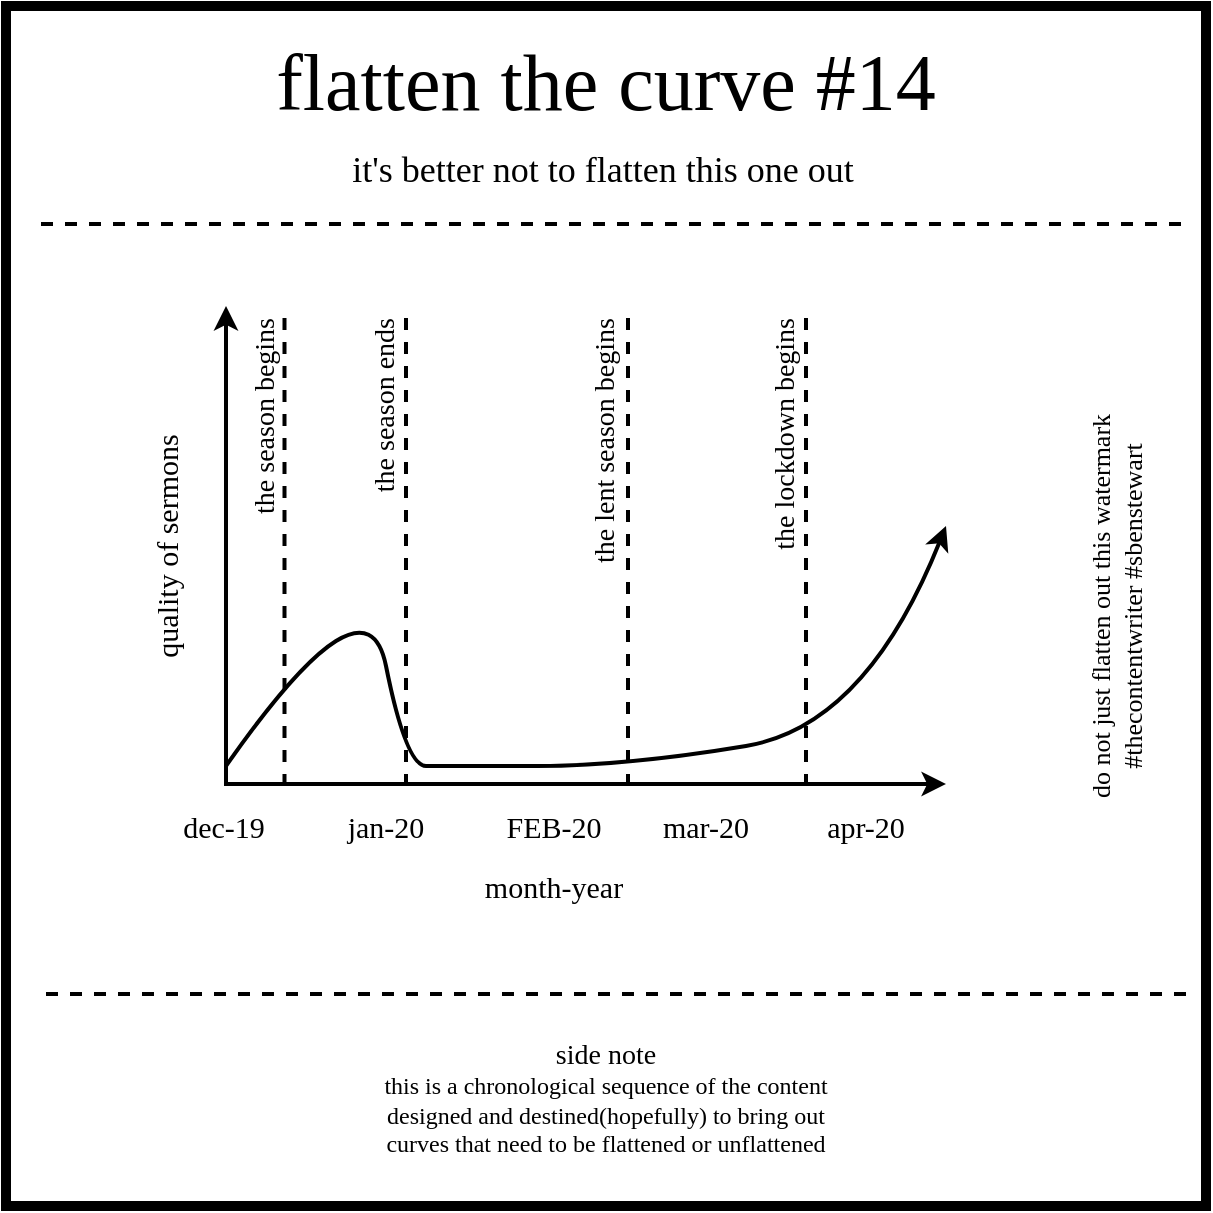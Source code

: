 <mxfile version="12.9.10" type="device"><diagram id="dX7Dphyso45SB9-RoEhv" name="Page-1"><mxGraphModel dx="786" dy="625" grid="1" gridSize="10" guides="1" tooltips="1" connect="1" arrows="1" fold="1" page="1" pageScale="1" pageWidth="827" pageHeight="1169" math="0" shadow="0"><root><mxCell id="0"/><mxCell id="1" parent="0"/><mxCell id="nfxZPmU7g6QgWNAvG-ER-2" value="" style="whiteSpace=wrap;html=1;aspect=fixed;strokeWidth=5;fillColor=none;fontFamily=xkcd;" parent="1" vertex="1"><mxGeometry x="210" y="90" width="600" height="600" as="geometry"/></mxCell><mxCell id="8b6ggLF4gSHIukh4vJdm-18" value="&lt;font&gt;&lt;span style=&quot;font-size: 40px&quot;&gt;flatten the curve #14&lt;/span&gt;&lt;br&gt;&lt;/font&gt;" style="text;html=1;strokeColor=none;fillColor=none;align=center;verticalAlign=middle;whiteSpace=wrap;rounded=0;fontFamily=xkcd;" parent="1" vertex="1"><mxGeometry x="225" y="118" width="570" height="20" as="geometry"/></mxCell><mxCell id="8b6ggLF4gSHIukh4vJdm-24" value="&lt;font&gt;&lt;span style=&quot;font-size: 18px&quot;&gt;it's better not to flatten this one out&lt;/span&gt;&lt;br&gt;&lt;/font&gt;" style="text;html=1;strokeColor=none;fillColor=none;align=center;verticalAlign=middle;whiteSpace=wrap;rounded=0;fontFamily=xkcd;" parent="1" vertex="1"><mxGeometry x="249.25" y="162" width="518.5" height="20" as="geometry"/></mxCell><mxCell id="8b6ggLF4gSHIukh4vJdm-30" value="" style="endArrow=none;dashed=1;html=1;strokeWidth=2;" parent="1" edge="1"><mxGeometry width="50" height="50" relative="1" as="geometry"><mxPoint x="797.5" y="199" as="sourcePoint"/><mxPoint x="222.5" y="199" as="targetPoint"/></mxGeometry></mxCell><mxCell id="k-dpR7HA_-HZ3Fbqk2lw-16" value="" style="endArrow=none;dashed=1;html=1;strokeWidth=2;" parent="1" edge="1"><mxGeometry width="50" height="50" relative="1" as="geometry"><mxPoint x="800" y="584" as="sourcePoint"/><mxPoint x="225" y="584" as="targetPoint"/></mxGeometry></mxCell><mxCell id="k-dpR7HA_-HZ3Fbqk2lw-17" value="&lt;font&gt;&lt;span style=&quot;font-size: 14px&quot;&gt;side note&lt;/span&gt;&lt;br&gt;this is a chronological sequence of the content&lt;br&gt;designed and destined(hopefully) to bring out&lt;br&gt;curves that need to be flattened or unflattened&lt;br&gt;&lt;/font&gt;" style="text;html=1;strokeColor=none;fillColor=none;align=center;verticalAlign=middle;whiteSpace=wrap;rounded=0;fontFamily=xkcd;" parent="1" vertex="1"><mxGeometry x="210" y="596" width="600" height="80" as="geometry"/></mxCell><mxCell id="euaHSMH8fYii958cPEId-22" style="edgeStyle=orthogonalEdgeStyle;rounded=0;orthogonalLoop=1;jettySize=auto;html=1;exitX=0.5;exitY=1;exitDx=0;exitDy=0;strokeWidth=2;" parent="1" edge="1"><mxGeometry relative="1" as="geometry"><mxPoint x="661" y="451" as="sourcePoint"/><mxPoint x="661" y="451" as="targetPoint"/></mxGeometry></mxCell><mxCell id="pKVuHFSoDqtFi99w7tCS-15" value="&lt;font style=&quot;font-size: 13px&quot;&gt;&lt;font style=&quot;font-size: 13px&quot;&gt;do not just flatten out this watermark&lt;br&gt;&lt;/font&gt;#thecontentwriter #sbenstewart&lt;br&gt;&lt;/font&gt;" style="text;html=1;strokeColor=none;fillColor=none;align=center;verticalAlign=middle;whiteSpace=wrap;rounded=0;rotation=-90;fontFamily=xkcd;" parent="1" vertex="1"><mxGeometry x="605" y="380" width="320" height="20" as="geometry"/></mxCell><mxCell id="odyUgtSx1SayHA9AFXie-1" value="" style="endArrow=classic;html=1;strokeWidth=2;" parent="1" edge="1"><mxGeometry width="50" height="50" relative="1" as="geometry"><mxPoint x="320" y="480" as="sourcePoint"/><mxPoint x="320" y="240" as="targetPoint"/></mxGeometry></mxCell><mxCell id="odyUgtSx1SayHA9AFXie-2" value="" style="endArrow=classic;html=1;strokeWidth=2;" parent="1" edge="1"><mxGeometry width="50" height="50" relative="1" as="geometry"><mxPoint x="320" y="479" as="sourcePoint"/><mxPoint x="680" y="479" as="targetPoint"/></mxGeometry></mxCell><mxCell id="odyUgtSx1SayHA9AFXie-3" value="&lt;font style=&quot;font-size: 15px&quot;&gt;quality of sermons&lt;/font&gt;" style="text;html=1;strokeColor=none;fillColor=none;align=center;verticalAlign=middle;whiteSpace=wrap;rounded=0;fontFamily=xkcd;rotation=-90;" parent="1" vertex="1"><mxGeometry x="200" y="350" width="180" height="20" as="geometry"/></mxCell><mxCell id="odyUgtSx1SayHA9AFXie-4" value="&lt;font style=&quot;font-size: 15px&quot;&gt;dec-19&lt;/font&gt;" style="text;html=1;strokeColor=none;fillColor=none;align=center;verticalAlign=middle;whiteSpace=wrap;rounded=0;fontFamily=xkcd;rotation=0;" parent="1" vertex="1"><mxGeometry x="289.25" y="490" width="60" height="20" as="geometry"/></mxCell><mxCell id="odyUgtSx1SayHA9AFXie-5" value="&lt;font style=&quot;font-size: 15px&quot;&gt;jan-20&lt;/font&gt;" style="text;html=1;strokeColor=none;fillColor=none;align=center;verticalAlign=middle;whiteSpace=wrap;rounded=0;fontFamily=xkcd;rotation=0;" parent="1" vertex="1"><mxGeometry x="370" y="490" width="60" height="20" as="geometry"/></mxCell><mxCell id="odyUgtSx1SayHA9AFXie-6" value="&lt;font style=&quot;font-size: 15px&quot;&gt;FEB-20&lt;/font&gt;" style="text;html=1;strokeColor=none;fillColor=none;align=center;verticalAlign=middle;whiteSpace=wrap;rounded=0;fontFamily=xkcd;rotation=0;" parent="1" vertex="1"><mxGeometry x="453.5" y="490" width="60" height="20" as="geometry"/></mxCell><mxCell id="odyUgtSx1SayHA9AFXie-8" value="&lt;font style=&quot;font-size: 15px&quot;&gt;mar-20&lt;/font&gt;" style="text;html=1;strokeColor=none;fillColor=none;align=center;verticalAlign=middle;whiteSpace=wrap;rounded=0;fontFamily=xkcd;rotation=0;" parent="1" vertex="1"><mxGeometry x="530" y="490" width="60" height="20" as="geometry"/></mxCell><mxCell id="odyUgtSx1SayHA9AFXie-9" value="&lt;font style=&quot;font-size: 15px&quot;&gt;apr-20&lt;/font&gt;" style="text;html=1;strokeColor=none;fillColor=none;align=center;verticalAlign=middle;whiteSpace=wrap;rounded=0;fontFamily=xkcd;rotation=0;" parent="1" vertex="1"><mxGeometry x="610" y="490" width="60" height="20" as="geometry"/></mxCell><mxCell id="odyUgtSx1SayHA9AFXie-13" value="" style="curved=1;endArrow=classic;html=1;strokeWidth=2;" parent="1" edge="1"><mxGeometry width="50" height="50" relative="1" as="geometry"><mxPoint x="320" y="470" as="sourcePoint"/><mxPoint x="680" y="350" as="targetPoint"/><Array as="points"><mxPoint x="390" y="370"/><mxPoint x="410" y="470"/><mxPoint x="430" y="470"/><mxPoint x="520" y="470"/><mxPoint x="640" y="450"/></Array></mxGeometry></mxCell><mxCell id="odyUgtSx1SayHA9AFXie-14" value="&lt;font style=&quot;font-size: 15px&quot;&gt;month-year&lt;/font&gt;" style="text;html=1;strokeColor=none;fillColor=none;align=center;verticalAlign=middle;whiteSpace=wrap;rounded=0;fontFamily=xkcd;rotation=0;" parent="1" vertex="1"><mxGeometry x="393.5" y="520" width="180" height="20" as="geometry"/></mxCell><mxCell id="odyUgtSx1SayHA9AFXie-15" value="" style="endArrow=none;dashed=1;html=1;strokeWidth=2;" parent="1" edge="1"><mxGeometry width="50" height="50" relative="1" as="geometry"><mxPoint x="521" y="480" as="sourcePoint"/><mxPoint x="521" y="240" as="targetPoint"/></mxGeometry></mxCell><mxCell id="odyUgtSx1SayHA9AFXie-16" value="" style="endArrow=none;dashed=1;html=1;strokeWidth=2;" parent="1" edge="1"><mxGeometry width="50" height="50" relative="1" as="geometry"><mxPoint x="610" y="480" as="sourcePoint"/><mxPoint x="610" y="240" as="targetPoint"/></mxGeometry></mxCell><mxCell id="odyUgtSx1SayHA9AFXie-17" value="" style="endArrow=none;dashed=1;html=1;strokeWidth=2;" parent="1" edge="1"><mxGeometry width="50" height="50" relative="1" as="geometry"><mxPoint x="349.25" y="480" as="sourcePoint"/><mxPoint x="349.25" y="240" as="targetPoint"/></mxGeometry></mxCell><mxCell id="odyUgtSx1SayHA9AFXie-18" value="" style="endArrow=none;dashed=1;html=1;strokeWidth=2;" parent="1" edge="1"><mxGeometry width="50" height="50" relative="1" as="geometry"><mxPoint x="410" y="480" as="sourcePoint"/><mxPoint x="410" y="240" as="targetPoint"/></mxGeometry></mxCell><mxCell id="odyUgtSx1SayHA9AFXie-19" value="&lt;font style=&quot;font-size: 14px&quot;&gt;the season begins&lt;/font&gt;" style="text;html=1;strokeColor=none;fillColor=none;align=right;verticalAlign=middle;whiteSpace=wrap;rounded=0;fontFamily=xkcd;rotation=-90;" parent="1" vertex="1"><mxGeometry x="250" y="324" width="180" height="20" as="geometry"/></mxCell><mxCell id="odyUgtSx1SayHA9AFXie-20" value="&lt;font style=&quot;font-size: 14px&quot;&gt;the season ends&lt;/font&gt;" style="text;html=1;strokeColor=none;fillColor=none;align=right;verticalAlign=middle;whiteSpace=wrap;rounded=0;fontFamily=xkcd;rotation=-90;" parent="1" vertex="1"><mxGeometry x="310" y="324" width="180" height="20" as="geometry"/></mxCell><mxCell id="odyUgtSx1SayHA9AFXie-21" value="&lt;font style=&quot;font-size: 14px&quot;&gt;the lent season begins&lt;/font&gt;" style="text;html=1;strokeColor=none;fillColor=none;align=right;verticalAlign=middle;whiteSpace=wrap;rounded=0;fontFamily=xkcd;rotation=-90;" parent="1" vertex="1"><mxGeometry x="420" y="324" width="180" height="20" as="geometry"/></mxCell><mxCell id="odyUgtSx1SayHA9AFXie-22" value="&lt;font style=&quot;font-size: 14px&quot;&gt;the lockdown begins&lt;/font&gt;" style="text;html=1;strokeColor=none;fillColor=none;align=right;verticalAlign=middle;whiteSpace=wrap;rounded=0;fontFamily=xkcd;rotation=-90;" parent="1" vertex="1"><mxGeometry x="510" y="324" width="180" height="20" as="geometry"/></mxCell></root></mxGraphModel></diagram></mxfile>